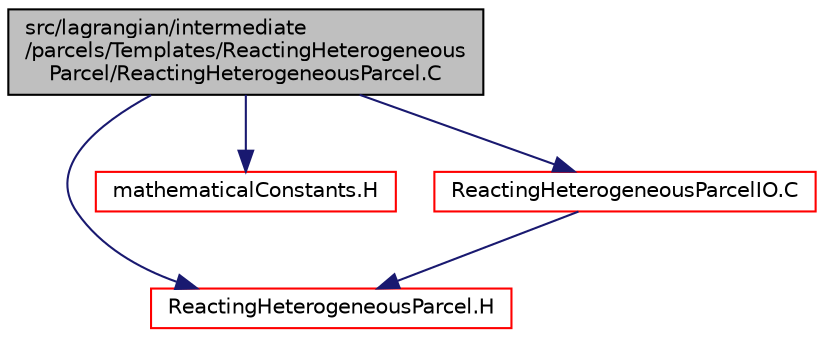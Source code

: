 digraph "src/lagrangian/intermediate/parcels/Templates/ReactingHeterogeneousParcel/ReactingHeterogeneousParcel.C"
{
  bgcolor="transparent";
  edge [fontname="Helvetica",fontsize="10",labelfontname="Helvetica",labelfontsize="10"];
  node [fontname="Helvetica",fontsize="10",shape=record];
  Node1 [label="src/lagrangian/intermediate\l/parcels/Templates/ReactingHeterogeneous\lParcel/ReactingHeterogeneousParcel.C",height=0.2,width=0.4,color="black", fillcolor="grey75", style="filled" fontcolor="black"];
  Node1 -> Node2 [color="midnightblue",fontsize="10",style="solid",fontname="Helvetica"];
  Node2 [label="ReactingHeterogeneousParcel.H",height=0.2,width=0.4,color="red",URL="$ReactingHeterogeneousParcel_8H.html"];
  Node1 -> Node3 [color="midnightblue",fontsize="10",style="solid",fontname="Helvetica"];
  Node3 [label="mathematicalConstants.H",height=0.2,width=0.4,color="red",URL="$mathematicalConstants_8H.html"];
  Node1 -> Node4 [color="midnightblue",fontsize="10",style="solid",fontname="Helvetica"];
  Node4 [label="ReactingHeterogeneousParcelIO.C",height=0.2,width=0.4,color="red",URL="$ReactingHeterogeneousParcelIO_8C.html"];
  Node4 -> Node2 [color="midnightblue",fontsize="10",style="solid",fontname="Helvetica"];
}
